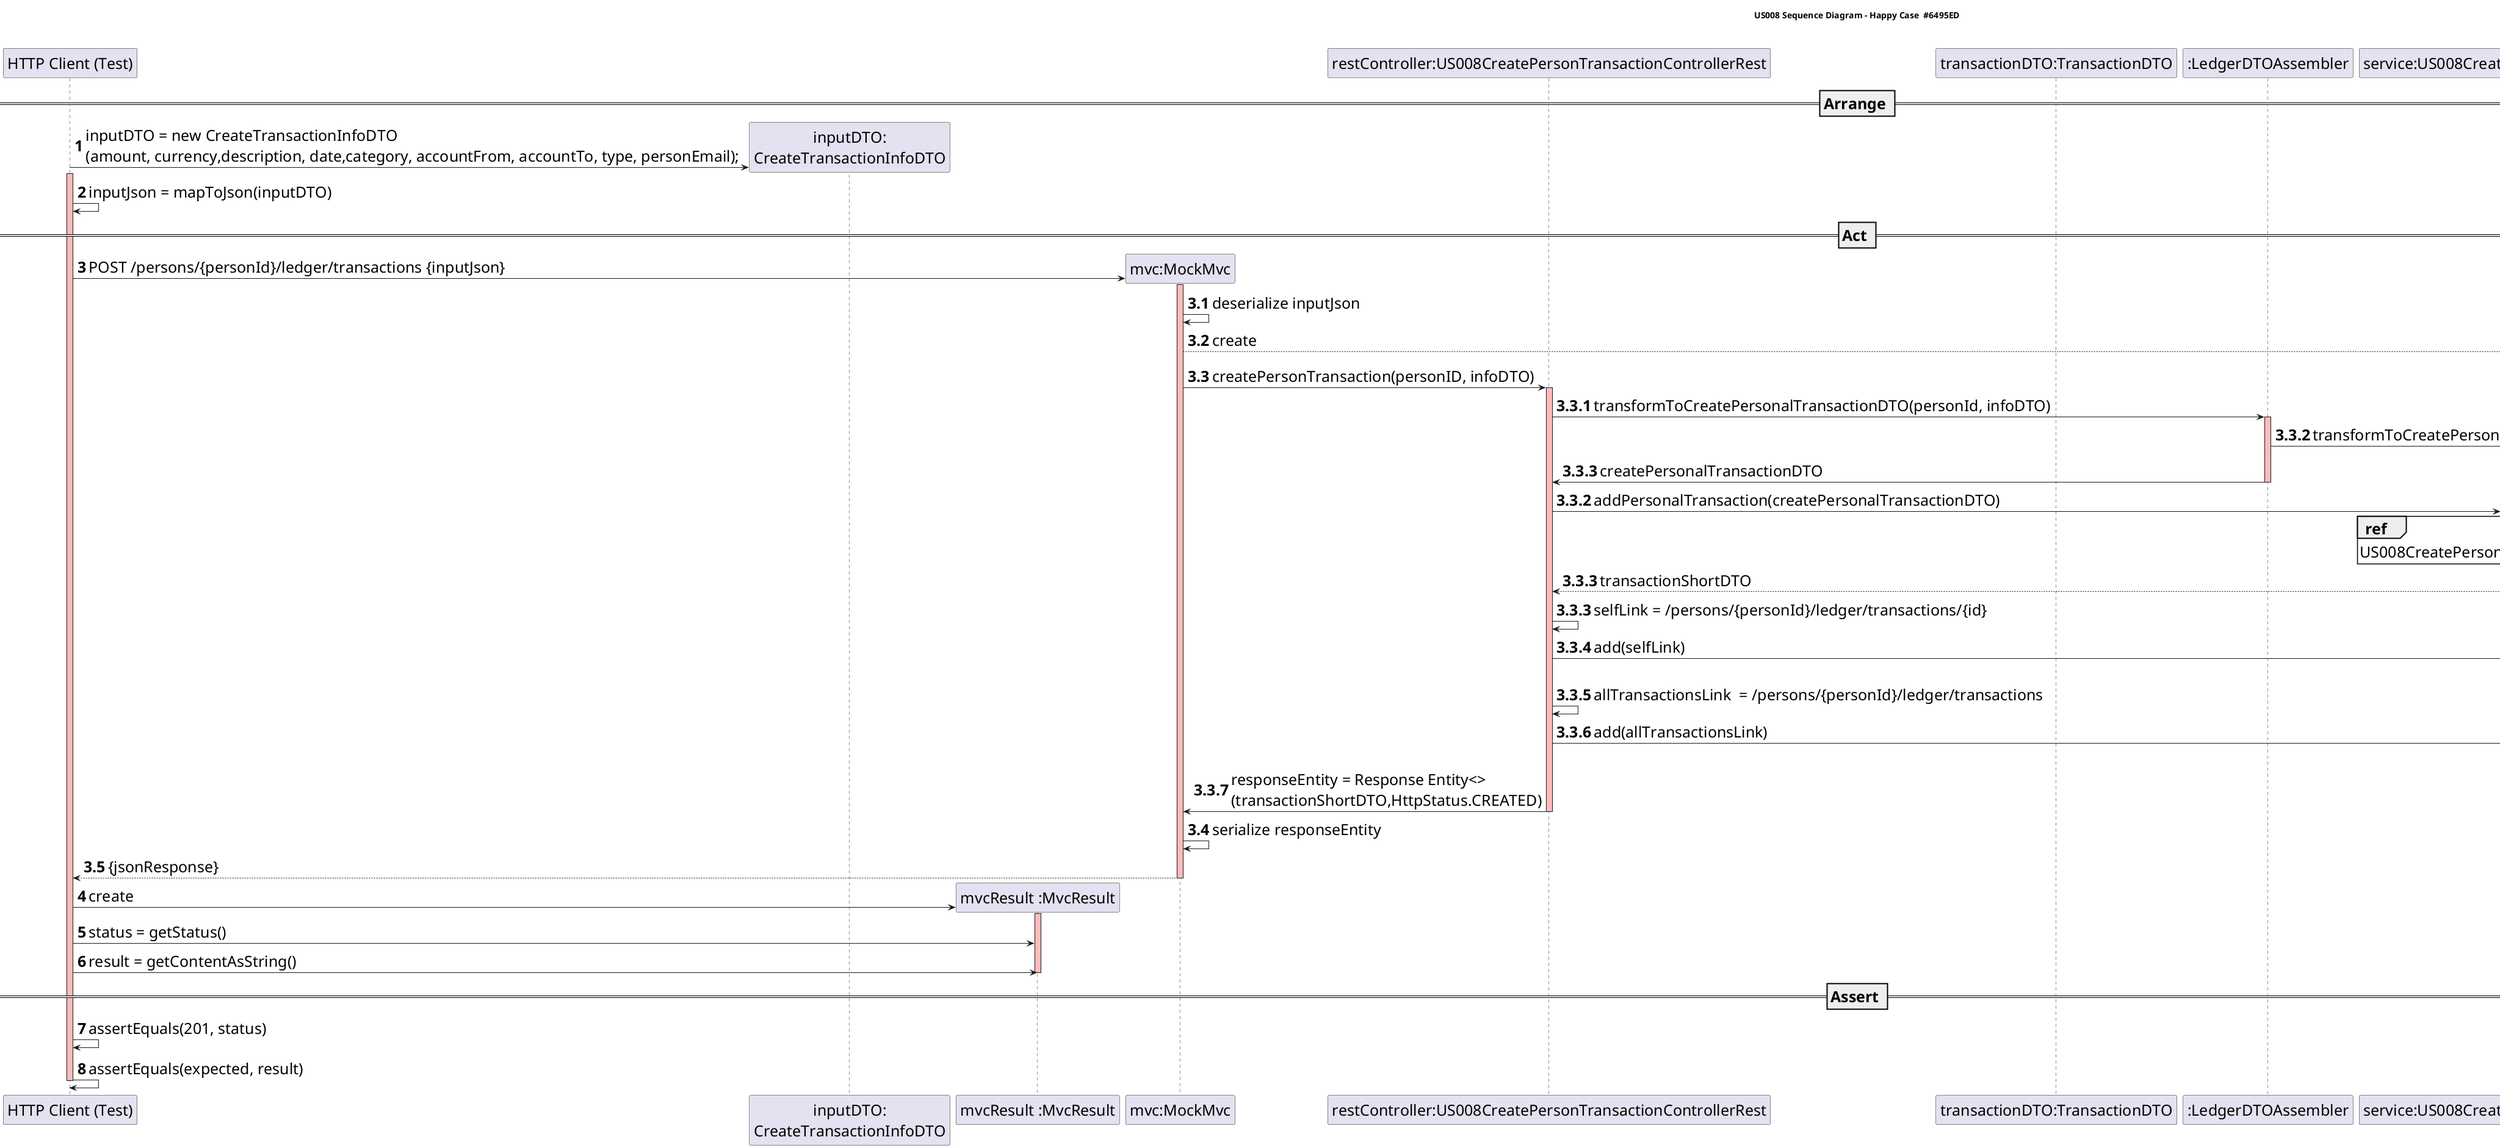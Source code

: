 @startuml
skinparam DefaultFontSize 25

title US008 Sequence Diagram - Happy Case  #6495ED

participant "HTTP Client (Test)"
participant "inputDTO:\nCreateTransactionInfoDTO"
participant "mvcResult :MvcResult"
participant "mvc:MockMvc"
participant "restController:US008CreatePersonTransactionControllerRest"
participant "transactionDTO:TransactionDTO"
participant ":LedgerDTOAssembler"
participant "service:US008CreateTransactionService"
participant "infoDTO:CreateTransactionInfoDTO"

== Arrange ==
autonumber

create "inputDTO:\nCreateTransactionInfoDTO"
"HTTP Client (Test)" -> "inputDTO:\nCreateTransactionInfoDTO": inputDTO = new CreateTransactionInfoDTO\n(amount, currency,description, date,category, accountFrom, accountTo, type, personEmail);
activate "HTTP Client (Test)" #FFBBBB
"HTTP Client (Test)" -> "HTTP Client (Test)": inputJson = mapToJson(inputDTO)

== Act ==

create "mvc:MockMvc"
"HTTP Client (Test)" -> "mvc:MockMvc" :POST /persons/{personId}/ledger/transactions {inputJson}
activate "mvc:MockMvc"  #FFBBBB

autonumber 3.1
"mvc:MockMvc" -> "mvc:MockMvc" :  deserialize inputJson

create "infoDTO:CreateTransactionInfoDTO"
"mvc:MockMvc"-->"infoDTO:CreateTransactionInfoDTO": create

"mvc:MockMvc"-> "restController:US008CreatePersonTransactionControllerRest": createPersonTransaction(personID, infoDTO)
activate "restController:US008CreatePersonTransactionControllerRest" #FFBBBB

autonumber 3.3.1
"restController:US008CreatePersonTransactionControllerRest"-> ":LedgerDTOAssembler": transformToCreatePersonalTransactionDTO(personId, infoDTO)
activate ":LedgerDTOAssembler"  #FFBBBB

create "createPersonalTransactionDTO:CreatePersonalTransactionDTO"
":LedgerDTOAssembler" -> "createPersonalTransactionDTO:CreatePersonalTransactionDTO": transformToCreatePersonalTransactionDTO(personId, infoDTO)

":LedgerDTOAssembler" -> "restController:US008CreatePersonTransactionControllerRest" : createPersonalTransactionDTO

deactivate ":LedgerDTOAssembler"

autonumber 3.3.2
"restController:US008CreatePersonTransactionControllerRest"->"service:US008CreateTransactionService": addPersonalTransaction(createPersonalTransactionDTO)
activate "service:US008CreateTransactionService" #FFBBBB

ref over "service:US008CreateTransactionService" : US008CreatePersonTransactionControllerRestPart1

"service:US008CreateTransactionService" --> "restController:US008CreatePersonTransactionControllerRest" : transactionShortDTO
deactivate "service:US008CreateTransactionService"

autonumber 3.3.3
"restController:US008CreatePersonTransactionControllerRest"->"restController:US008CreatePersonTransactionControllerRest": selfLink = /persons/{personId}/ledger/transactions/{id}
"restController:US008CreatePersonTransactionControllerRest"-> "transactionShortDTO:TransactionShortDTO": add(selfLink)
activate "transactionShortDTO:TransactionShortDTO" #FFBBBB
deactivate "transactionShortDTO:TransactionShortDTO" #FFBBBB

"restController:US008CreatePersonTransactionControllerRest"->"restController:US008CreatePersonTransactionControllerRest": allTransactionsLink  = /persons/{personId}/ledger/transactions
"restController:US008CreatePersonTransactionControllerRest"-> "transactionShortDTO:TransactionShortDTO": add(allTransactionsLink)
activate "transactionShortDTO:TransactionShortDTO" #FFBBBB
deactivate "transactionShortDTO:TransactionShortDTO" #FFBBBB

"restController:US008CreatePersonTransactionControllerRest" -> "mvc:MockMvc": responseEntity = Response Entity<>\n(transactionShortDTO,HttpStatus.CREATED)
deactivate "restController:US008CreatePersonTransactionControllerRest"

autonumber 3.4
"mvc:MockMvc" -> "mvc:MockMvc" : serialize responseEntity
"mvc:MockMvc" --> "HTTP Client (Test)" : {jsonResponse}
deactivate "mvc:MockMvc"

autonumber 4
create "mvcResult :MvcResult"
"HTTP Client (Test)" -> "mvcResult :MvcResult" : create
activate "mvcResult :MvcResult" #FFBBBB

"HTTP Client (Test)" -> "mvcResult :MvcResult" : status = getStatus()
"HTTP Client (Test)" -> "mvcResult :MvcResult" : result = getContentAsString()
deactivate "mvcResult :MvcResult" #FFBBBB

== Assert ==

"HTTP Client (Test)" -> "HTTP Client (Test)" : assertEquals(201, status)
"HTTP Client (Test)" -> "HTTP Client (Test)" : assertEquals(expected, result)
deactivate "HTTP Client (Test)" #FFBBBB

@enduml
